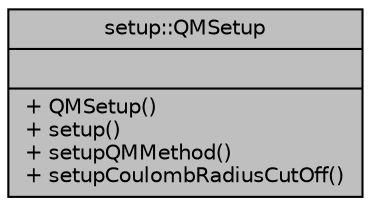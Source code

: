 digraph "setup::QMSetup"
{
 // LATEX_PDF_SIZE
  edge [fontname="Helvetica",fontsize="10",labelfontname="Helvetica",labelfontsize="10"];
  node [fontname="Helvetica",fontsize="10",shape=record];
  Node1 [label="{setup::QMSetup\n||+ QMSetup()\l+ setup()\l+ setupQMMethod()\l+ setupCoulombRadiusCutOff()\l}",height=0.2,width=0.4,color="black", fillcolor="grey75", style="filled", fontcolor="black",tooltip="Setup QM."];
}

